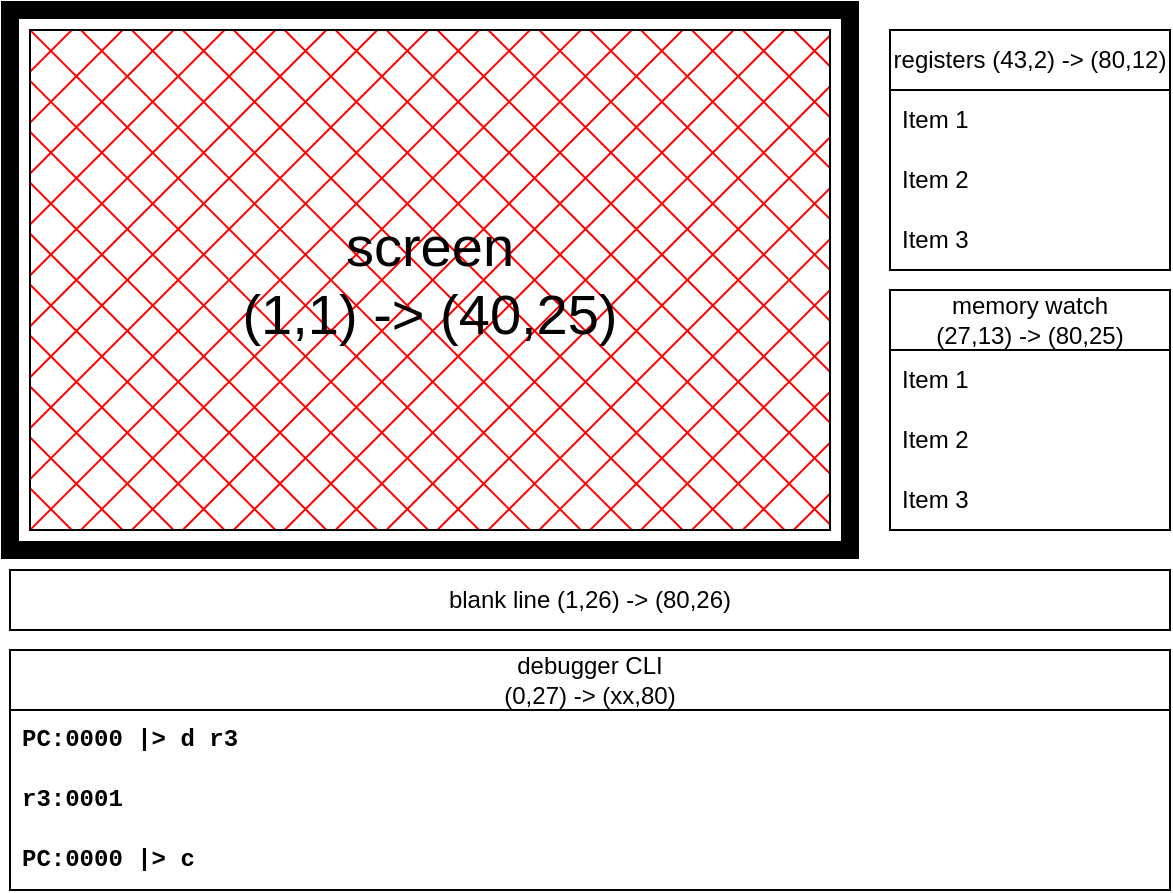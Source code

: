 <mxfile version="24.7.5">
  <diagram name="Page-1" id="JsfMc0GdnOC8iijFEoFV">
    <mxGraphModel dx="1114" dy="867" grid="1" gridSize="10" guides="1" tooltips="1" connect="1" arrows="1" fold="1" page="1" pageScale="1" pageWidth="850" pageHeight="1100" math="0" shadow="0">
      <root>
        <mxCell id="0" />
        <mxCell id="1" parent="0" />
        <mxCell id="jW5mmOocycr0ruGX-57O-7" value="" style="rounded=0;whiteSpace=wrap;html=1;fillColor=none;strokeWidth=9;" vertex="1" parent="1">
          <mxGeometry x="70" y="220" width="420" height="270" as="geometry" />
        </mxCell>
        <mxCell id="jW5mmOocycr0ruGX-57O-2" value="screen&lt;div&gt;(1,1) -&amp;gt; (40,25)&lt;/div&gt;" style="rounded=0;whiteSpace=wrap;html=1;fillStyle=cross-hatch;fillColor=#FF0000;fontSize=28;" vertex="1" parent="1">
          <mxGeometry x="80" y="230" width="400" height="250" as="geometry" />
        </mxCell>
        <mxCell id="jW5mmOocycr0ruGX-57O-3" value="debugger CLI&lt;div&gt;(0,27) -&amp;gt; (xx,80)&lt;/div&gt;" style="swimlane;fontStyle=0;childLayout=stackLayout;horizontal=1;startSize=30;horizontalStack=0;resizeParent=1;resizeParentMax=0;resizeLast=0;collapsible=1;marginBottom=0;whiteSpace=wrap;html=1;" vertex="1" parent="1">
          <mxGeometry x="70" y="540" width="580" height="120" as="geometry" />
        </mxCell>
        <mxCell id="jW5mmOocycr0ruGX-57O-4" value="PC:0000 |&amp;gt; d r3" style="text;strokeColor=none;fillColor=none;align=left;verticalAlign=middle;spacingLeft=4;spacingRight=4;overflow=hidden;points=[[0,0.5],[1,0.5]];portConstraint=eastwest;rotatable=0;whiteSpace=wrap;html=1;fontFamily=Courier New;fontStyle=1" vertex="1" parent="jW5mmOocycr0ruGX-57O-3">
          <mxGeometry y="30" width="580" height="30" as="geometry" />
        </mxCell>
        <mxCell id="jW5mmOocycr0ruGX-57O-5" value="r3:0001" style="text;strokeColor=none;fillColor=none;align=left;verticalAlign=middle;spacingLeft=4;spacingRight=4;overflow=hidden;points=[[0,0.5],[1,0.5]];portConstraint=eastwest;rotatable=0;whiteSpace=wrap;html=1;fontFamily=Courier New;fontStyle=1" vertex="1" parent="jW5mmOocycr0ruGX-57O-3">
          <mxGeometry y="60" width="580" height="30" as="geometry" />
        </mxCell>
        <mxCell id="jW5mmOocycr0ruGX-57O-6" value="PC:0000 |&amp;gt; c" style="text;strokeColor=none;fillColor=none;align=left;verticalAlign=middle;spacingLeft=4;spacingRight=4;overflow=hidden;points=[[0,0.5],[1,0.5]];portConstraint=eastwest;rotatable=0;whiteSpace=wrap;html=1;fontFamily=Courier New;fontStyle=1" vertex="1" parent="jW5mmOocycr0ruGX-57O-3">
          <mxGeometry y="90" width="580" height="30" as="geometry" />
        </mxCell>
        <mxCell id="jW5mmOocycr0ruGX-57O-9" value="registers (43,2) -&amp;gt; (80,12)" style="swimlane;fontStyle=0;childLayout=stackLayout;horizontal=1;startSize=30;horizontalStack=0;resizeParent=1;resizeParentMax=0;resizeLast=0;collapsible=1;marginBottom=0;whiteSpace=wrap;html=1;" vertex="1" parent="1">
          <mxGeometry x="510" y="230" width="140" height="120" as="geometry" />
        </mxCell>
        <mxCell id="jW5mmOocycr0ruGX-57O-10" value="Item 1" style="text;strokeColor=none;fillColor=none;align=left;verticalAlign=middle;spacingLeft=4;spacingRight=4;overflow=hidden;points=[[0,0.5],[1,0.5]];portConstraint=eastwest;rotatable=0;whiteSpace=wrap;html=1;" vertex="1" parent="jW5mmOocycr0ruGX-57O-9">
          <mxGeometry y="30" width="140" height="30" as="geometry" />
        </mxCell>
        <mxCell id="jW5mmOocycr0ruGX-57O-11" value="Item 2" style="text;strokeColor=none;fillColor=none;align=left;verticalAlign=middle;spacingLeft=4;spacingRight=4;overflow=hidden;points=[[0,0.5],[1,0.5]];portConstraint=eastwest;rotatable=0;whiteSpace=wrap;html=1;" vertex="1" parent="jW5mmOocycr0ruGX-57O-9">
          <mxGeometry y="60" width="140" height="30" as="geometry" />
        </mxCell>
        <mxCell id="jW5mmOocycr0ruGX-57O-12" value="Item 3" style="text;strokeColor=none;fillColor=none;align=left;verticalAlign=middle;spacingLeft=4;spacingRight=4;overflow=hidden;points=[[0,0.5],[1,0.5]];portConstraint=eastwest;rotatable=0;whiteSpace=wrap;html=1;" vertex="1" parent="jW5mmOocycr0ruGX-57O-9">
          <mxGeometry y="90" width="140" height="30" as="geometry" />
        </mxCell>
        <mxCell id="jW5mmOocycr0ruGX-57O-13" value="memory watch&lt;div&gt;(27,13) -&amp;gt; (80,25)&lt;/div&gt;" style="swimlane;fontStyle=0;childLayout=stackLayout;horizontal=1;startSize=30;horizontalStack=0;resizeParent=1;resizeParentMax=0;resizeLast=0;collapsible=1;marginBottom=0;whiteSpace=wrap;html=1;" vertex="1" parent="1">
          <mxGeometry x="510" y="360" width="140" height="120" as="geometry" />
        </mxCell>
        <mxCell id="jW5mmOocycr0ruGX-57O-14" value="Item 1" style="text;strokeColor=none;fillColor=none;align=left;verticalAlign=middle;spacingLeft=4;spacingRight=4;overflow=hidden;points=[[0,0.5],[1,0.5]];portConstraint=eastwest;rotatable=0;whiteSpace=wrap;html=1;" vertex="1" parent="jW5mmOocycr0ruGX-57O-13">
          <mxGeometry y="30" width="140" height="30" as="geometry" />
        </mxCell>
        <mxCell id="jW5mmOocycr0ruGX-57O-15" value="Item 2" style="text;strokeColor=none;fillColor=none;align=left;verticalAlign=middle;spacingLeft=4;spacingRight=4;overflow=hidden;points=[[0,0.5],[1,0.5]];portConstraint=eastwest;rotatable=0;whiteSpace=wrap;html=1;" vertex="1" parent="jW5mmOocycr0ruGX-57O-13">
          <mxGeometry y="60" width="140" height="30" as="geometry" />
        </mxCell>
        <mxCell id="jW5mmOocycr0ruGX-57O-16" value="Item 3" style="text;strokeColor=none;fillColor=none;align=left;verticalAlign=middle;spacingLeft=4;spacingRight=4;overflow=hidden;points=[[0,0.5],[1,0.5]];portConstraint=eastwest;rotatable=0;whiteSpace=wrap;html=1;" vertex="1" parent="jW5mmOocycr0ruGX-57O-13">
          <mxGeometry y="90" width="140" height="30" as="geometry" />
        </mxCell>
        <mxCell id="jW5mmOocycr0ruGX-57O-17" value="blank line (1,26) -&amp;gt; (80,26)" style="rounded=0;whiteSpace=wrap;html=1;" vertex="1" parent="1">
          <mxGeometry x="70" y="500" width="580" height="30" as="geometry" />
        </mxCell>
      </root>
    </mxGraphModel>
  </diagram>
</mxfile>
